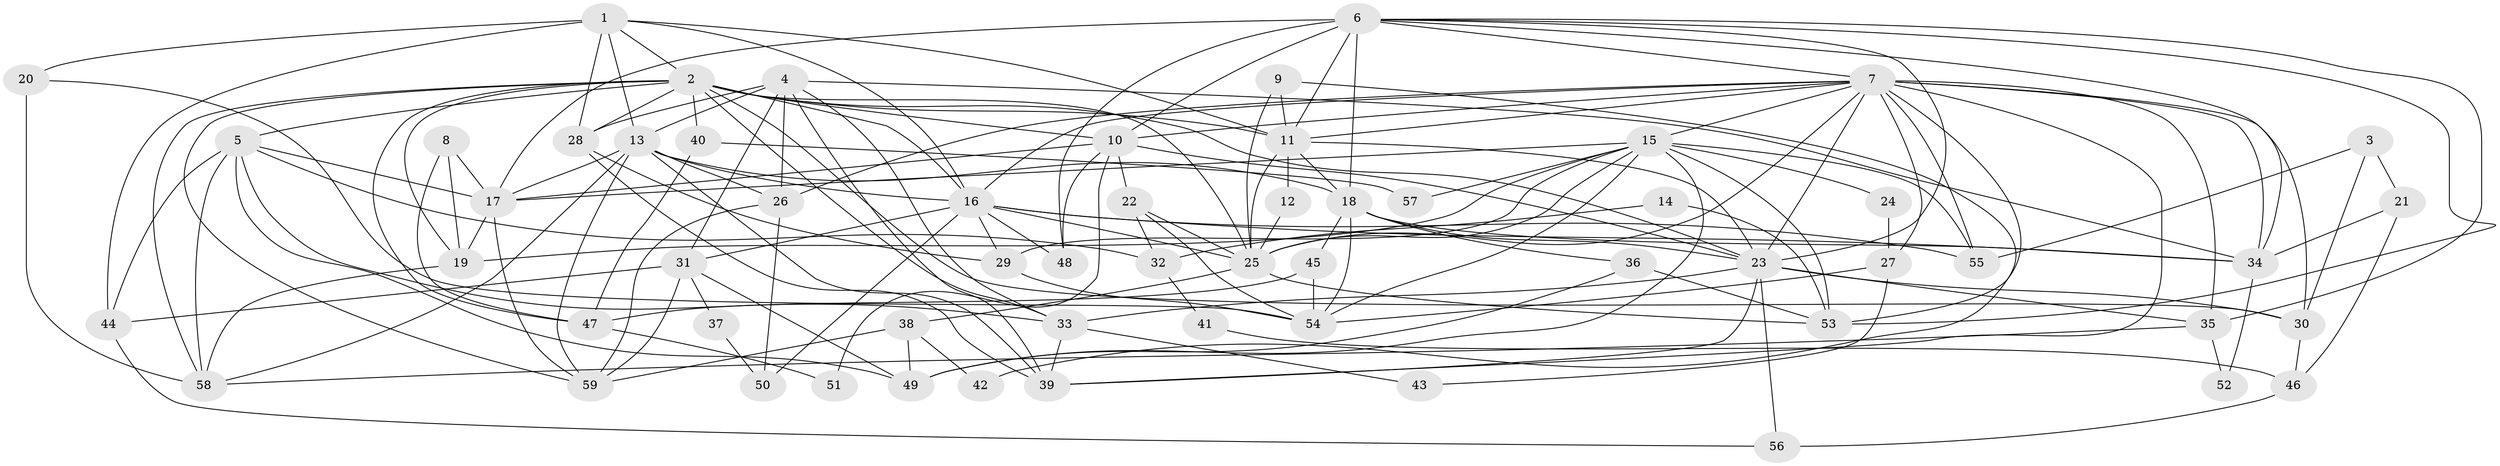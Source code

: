 // original degree distribution, {7: 0.05084745762711865, 2: 0.16101694915254236, 3: 0.2288135593220339, 4: 0.2796610169491525, 5: 0.17796610169491525, 6: 0.09322033898305085, 8: 0.00847457627118644}
// Generated by graph-tools (version 1.1) at 2025/36/03/09/25 02:36:27]
// undirected, 59 vertices, 158 edges
graph export_dot {
graph [start="1"]
  node [color=gray90,style=filled];
  1;
  2;
  3;
  4;
  5;
  6;
  7;
  8;
  9;
  10;
  11;
  12;
  13;
  14;
  15;
  16;
  17;
  18;
  19;
  20;
  21;
  22;
  23;
  24;
  25;
  26;
  27;
  28;
  29;
  30;
  31;
  32;
  33;
  34;
  35;
  36;
  37;
  38;
  39;
  40;
  41;
  42;
  43;
  44;
  45;
  46;
  47;
  48;
  49;
  50;
  51;
  52;
  53;
  54;
  55;
  56;
  57;
  58;
  59;
  1 -- 2 [weight=2.0];
  1 -- 11 [weight=1.0];
  1 -- 13 [weight=1.0];
  1 -- 16 [weight=1.0];
  1 -- 20 [weight=2.0];
  1 -- 28 [weight=2.0];
  1 -- 44 [weight=1.0];
  2 -- 5 [weight=3.0];
  2 -- 10 [weight=1.0];
  2 -- 11 [weight=1.0];
  2 -- 16 [weight=2.0];
  2 -- 19 [weight=1.0];
  2 -- 23 [weight=1.0];
  2 -- 25 [weight=1.0];
  2 -- 28 [weight=1.0];
  2 -- 30 [weight=1.0];
  2 -- 33 [weight=2.0];
  2 -- 40 [weight=1.0];
  2 -- 47 [weight=1.0];
  2 -- 58 [weight=1.0];
  2 -- 59 [weight=1.0];
  3 -- 21 [weight=1.0];
  3 -- 30 [weight=1.0];
  3 -- 55 [weight=1.0];
  4 -- 13 [weight=1.0];
  4 -- 26 [weight=1.0];
  4 -- 28 [weight=2.0];
  4 -- 31 [weight=1.0];
  4 -- 33 [weight=1.0];
  4 -- 34 [weight=1.0];
  4 -- 39 [weight=1.0];
  5 -- 17 [weight=1.0];
  5 -- 32 [weight=1.0];
  5 -- 33 [weight=1.0];
  5 -- 44 [weight=1.0];
  5 -- 49 [weight=1.0];
  5 -- 58 [weight=1.0];
  6 -- 7 [weight=1.0];
  6 -- 10 [weight=1.0];
  6 -- 11 [weight=1.0];
  6 -- 17 [weight=1.0];
  6 -- 18 [weight=3.0];
  6 -- 23 [weight=1.0];
  6 -- 34 [weight=1.0];
  6 -- 35 [weight=2.0];
  6 -- 48 [weight=1.0];
  6 -- 53 [weight=1.0];
  7 -- 10 [weight=1.0];
  7 -- 11 [weight=1.0];
  7 -- 15 [weight=1.0];
  7 -- 16 [weight=1.0];
  7 -- 23 [weight=1.0];
  7 -- 25 [weight=1.0];
  7 -- 26 [weight=1.0];
  7 -- 27 [weight=2.0];
  7 -- 30 [weight=1.0];
  7 -- 34 [weight=1.0];
  7 -- 35 [weight=1.0];
  7 -- 39 [weight=1.0];
  7 -- 53 [weight=1.0];
  7 -- 55 [weight=1.0];
  8 -- 17 [weight=1.0];
  8 -- 19 [weight=1.0];
  8 -- 47 [weight=1.0];
  9 -- 11 [weight=1.0];
  9 -- 25 [weight=1.0];
  9 -- 42 [weight=1.0];
  10 -- 17 [weight=2.0];
  10 -- 22 [weight=1.0];
  10 -- 23 [weight=1.0];
  10 -- 48 [weight=1.0];
  10 -- 51 [weight=1.0];
  11 -- 12 [weight=1.0];
  11 -- 18 [weight=1.0];
  11 -- 23 [weight=1.0];
  11 -- 25 [weight=1.0];
  12 -- 25 [weight=1.0];
  13 -- 16 [weight=1.0];
  13 -- 17 [weight=1.0];
  13 -- 18 [weight=3.0];
  13 -- 26 [weight=1.0];
  13 -- 39 [weight=1.0];
  13 -- 58 [weight=1.0];
  13 -- 59 [weight=1.0];
  14 -- 32 [weight=1.0];
  14 -- 53 [weight=1.0];
  15 -- 17 [weight=1.0];
  15 -- 19 [weight=1.0];
  15 -- 24 [weight=1.0];
  15 -- 25 [weight=1.0];
  15 -- 29 [weight=1.0];
  15 -- 49 [weight=2.0];
  15 -- 53 [weight=1.0];
  15 -- 54 [weight=1.0];
  15 -- 55 [weight=1.0];
  15 -- 57 [weight=1.0];
  16 -- 25 [weight=1.0];
  16 -- 29 [weight=1.0];
  16 -- 31 [weight=1.0];
  16 -- 34 [weight=1.0];
  16 -- 48 [weight=1.0];
  16 -- 50 [weight=1.0];
  16 -- 55 [weight=1.0];
  17 -- 19 [weight=1.0];
  17 -- 59 [weight=1.0];
  18 -- 23 [weight=2.0];
  18 -- 34 [weight=1.0];
  18 -- 36 [weight=1.0];
  18 -- 45 [weight=1.0];
  18 -- 54 [weight=1.0];
  19 -- 58 [weight=1.0];
  20 -- 54 [weight=1.0];
  20 -- 58 [weight=1.0];
  21 -- 34 [weight=1.0];
  21 -- 46 [weight=1.0];
  22 -- 25 [weight=1.0];
  22 -- 32 [weight=1.0];
  22 -- 54 [weight=1.0];
  23 -- 30 [weight=1.0];
  23 -- 33 [weight=1.0];
  23 -- 35 [weight=1.0];
  23 -- 39 [weight=1.0];
  23 -- 56 [weight=1.0];
  24 -- 27 [weight=1.0];
  25 -- 38 [weight=1.0];
  25 -- 53 [weight=1.0];
  26 -- 50 [weight=1.0];
  26 -- 59 [weight=1.0];
  27 -- 43 [weight=1.0];
  27 -- 54 [weight=1.0];
  28 -- 29 [weight=1.0];
  28 -- 39 [weight=1.0];
  29 -- 54 [weight=1.0];
  30 -- 46 [weight=1.0];
  31 -- 37 [weight=1.0];
  31 -- 44 [weight=1.0];
  31 -- 49 [weight=1.0];
  31 -- 59 [weight=1.0];
  32 -- 41 [weight=1.0];
  33 -- 39 [weight=1.0];
  33 -- 43 [weight=1.0];
  34 -- 52 [weight=1.0];
  35 -- 52 [weight=1.0];
  35 -- 58 [weight=1.0];
  36 -- 49 [weight=1.0];
  36 -- 53 [weight=1.0];
  37 -- 50 [weight=1.0];
  38 -- 42 [weight=1.0];
  38 -- 49 [weight=1.0];
  38 -- 59 [weight=1.0];
  40 -- 47 [weight=1.0];
  40 -- 57 [weight=1.0];
  41 -- 46 [weight=1.0];
  44 -- 56 [weight=1.0];
  45 -- 47 [weight=1.0];
  45 -- 54 [weight=1.0];
  46 -- 56 [weight=1.0];
  47 -- 51 [weight=1.0];
}
